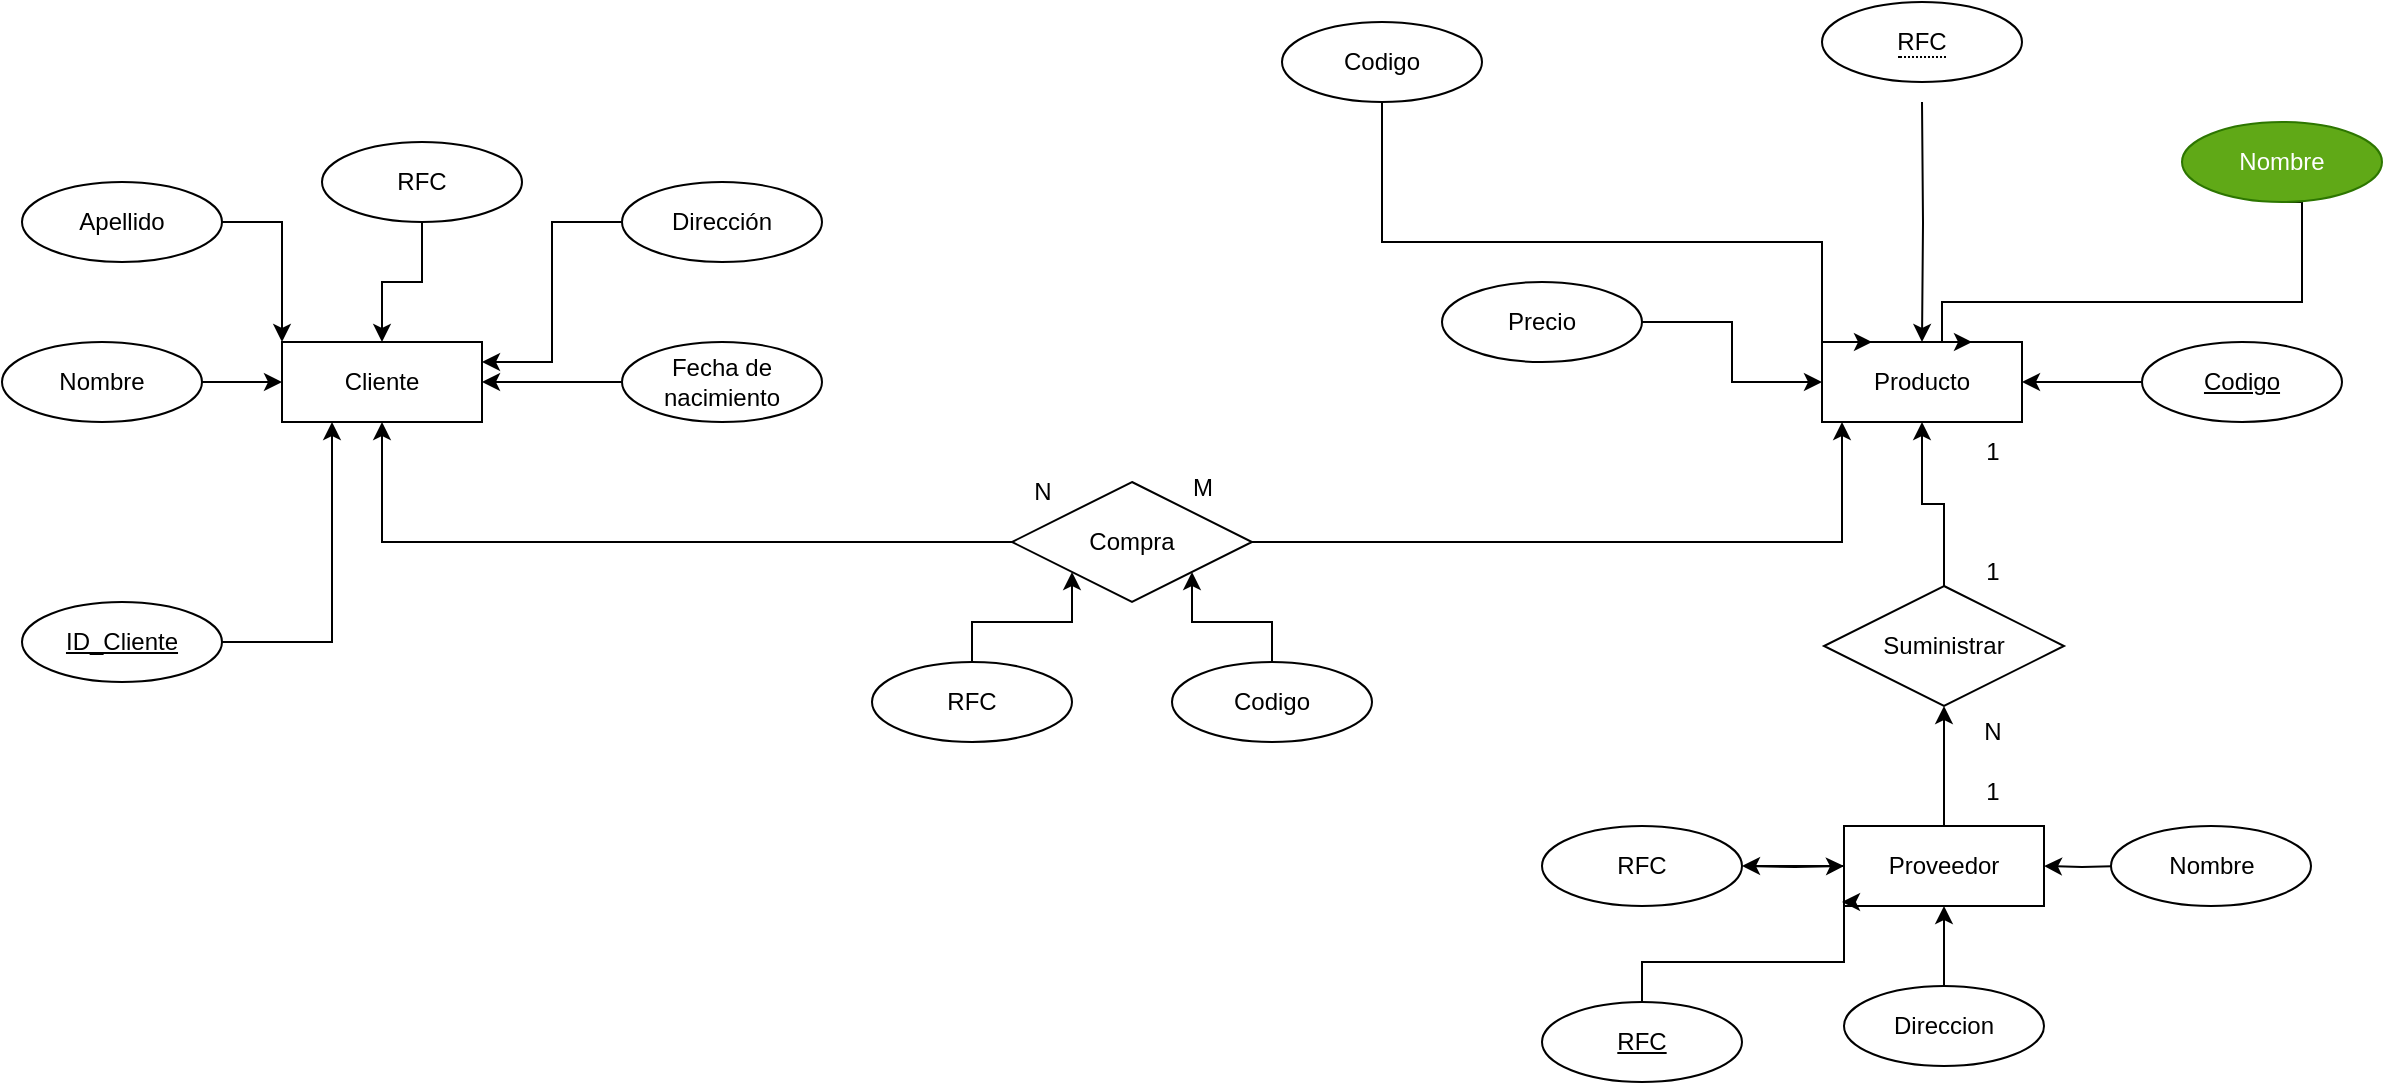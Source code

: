 <mxfile version="21.5.0" type="github">
  <diagram name="Página-1" id="Jb7rZQ_1Abz7vcBHVpmp">
    <mxGraphModel dx="1434" dy="796" grid="1" gridSize="10" guides="1" tooltips="1" connect="1" arrows="1" fold="1" page="1" pageScale="1" pageWidth="1169" pageHeight="827" math="0" shadow="0">
      <root>
        <mxCell id="0" />
        <mxCell id="1" parent="0" />
        <mxCell id="N8NcKm6QlVNDHyYzkHDN-1" value="Cliente" style="whiteSpace=wrap;html=1;align=center;" parent="1" vertex="1">
          <mxGeometry x="160" y="380" width="100" height="40" as="geometry" />
        </mxCell>
        <mxCell id="N8NcKm6QlVNDHyYzkHDN-5" value="" style="edgeStyle=orthogonalEdgeStyle;rounded=0;orthogonalLoop=1;jettySize=auto;html=1;" parent="1" source="N8NcKm6QlVNDHyYzkHDN-2" target="N8NcKm6QlVNDHyYzkHDN-1" edge="1">
          <mxGeometry relative="1" as="geometry" />
        </mxCell>
        <mxCell id="N8NcKm6QlVNDHyYzkHDN-2" value="RFC" style="ellipse;whiteSpace=wrap;html=1;align=center;" parent="1" vertex="1">
          <mxGeometry x="180" y="280" width="100" height="40" as="geometry" />
        </mxCell>
        <mxCell id="N8NcKm6QlVNDHyYzkHDN-4" value="" style="edgeStyle=orthogonalEdgeStyle;rounded=0;orthogonalLoop=1;jettySize=auto;html=1;" parent="1" source="N8NcKm6QlVNDHyYzkHDN-3" target="N8NcKm6QlVNDHyYzkHDN-1" edge="1">
          <mxGeometry relative="1" as="geometry" />
        </mxCell>
        <mxCell id="N8NcKm6QlVNDHyYzkHDN-3" value="Nombre" style="ellipse;whiteSpace=wrap;html=1;align=center;" parent="1" vertex="1">
          <mxGeometry x="20" y="380" width="100" height="40" as="geometry" />
        </mxCell>
        <mxCell id="N8NcKm6QlVNDHyYzkHDN-7" style="edgeStyle=orthogonalEdgeStyle;rounded=0;orthogonalLoop=1;jettySize=auto;html=1;entryX=0;entryY=0;entryDx=0;entryDy=0;" parent="1" source="N8NcKm6QlVNDHyYzkHDN-6" target="N8NcKm6QlVNDHyYzkHDN-1" edge="1">
          <mxGeometry relative="1" as="geometry" />
        </mxCell>
        <mxCell id="N8NcKm6QlVNDHyYzkHDN-6" value="Apellido" style="ellipse;whiteSpace=wrap;html=1;align=center;" parent="1" vertex="1">
          <mxGeometry x="30" y="300" width="100" height="40" as="geometry" />
        </mxCell>
        <mxCell id="N8NcKm6QlVNDHyYzkHDN-11" style="edgeStyle=orthogonalEdgeStyle;rounded=0;orthogonalLoop=1;jettySize=auto;html=1;entryX=1;entryY=0.25;entryDx=0;entryDy=0;" parent="1" source="N8NcKm6QlVNDHyYzkHDN-8" target="N8NcKm6QlVNDHyYzkHDN-1" edge="1">
          <mxGeometry relative="1" as="geometry" />
        </mxCell>
        <mxCell id="N8NcKm6QlVNDHyYzkHDN-8" value="Dirección" style="ellipse;whiteSpace=wrap;html=1;align=center;" parent="1" vertex="1">
          <mxGeometry x="330" y="300" width="100" height="40" as="geometry" />
        </mxCell>
        <mxCell id="N8NcKm6QlVNDHyYzkHDN-10" value="" style="edgeStyle=orthogonalEdgeStyle;rounded=0;orthogonalLoop=1;jettySize=auto;html=1;" parent="1" source="N8NcKm6QlVNDHyYzkHDN-9" target="N8NcKm6QlVNDHyYzkHDN-1" edge="1">
          <mxGeometry relative="1" as="geometry" />
        </mxCell>
        <mxCell id="N8NcKm6QlVNDHyYzkHDN-9" value="Fecha de nacimiento" style="ellipse;whiteSpace=wrap;html=1;align=center;" parent="1" vertex="1">
          <mxGeometry x="330" y="380" width="100" height="40" as="geometry" />
        </mxCell>
        <mxCell id="N8NcKm6QlVNDHyYzkHDN-14" style="edgeStyle=orthogonalEdgeStyle;rounded=0;orthogonalLoop=1;jettySize=auto;html=1;exitX=0;exitY=0.5;exitDx=0;exitDy=0;" parent="1" source="N8NcKm6QlVNDHyYzkHDN-13" target="N8NcKm6QlVNDHyYzkHDN-1" edge="1">
          <mxGeometry relative="1" as="geometry" />
        </mxCell>
        <mxCell id="N8NcKm6QlVNDHyYzkHDN-16" style="edgeStyle=orthogonalEdgeStyle;rounded=0;orthogonalLoop=1;jettySize=auto;html=1;exitX=1;exitY=0.5;exitDx=0;exitDy=0;" parent="1" source="N8NcKm6QlVNDHyYzkHDN-13" target="N8NcKm6QlVNDHyYzkHDN-15" edge="1">
          <mxGeometry relative="1" as="geometry">
            <Array as="points">
              <mxPoint x="940" y="480" />
            </Array>
          </mxGeometry>
        </mxCell>
        <mxCell id="N8NcKm6QlVNDHyYzkHDN-13" value="Compra" style="shape=rhombus;perimeter=rhombusPerimeter;whiteSpace=wrap;html=1;align=center;" parent="1" vertex="1">
          <mxGeometry x="525" y="450" width="120" height="60" as="geometry" />
        </mxCell>
        <mxCell id="N8NcKm6QlVNDHyYzkHDN-15" value="Producto" style="whiteSpace=wrap;html=1;align=center;" parent="1" vertex="1">
          <mxGeometry x="930" y="380" width="100" height="40" as="geometry" />
        </mxCell>
        <mxCell id="sgXSwxY88pisxnHOp_eA-7" value="" style="edgeStyle=orthogonalEdgeStyle;rounded=0;orthogonalLoop=1;jettySize=auto;html=1;" edge="1" parent="1" source="N8NcKm6QlVNDHyYzkHDN-17" target="N8NcKm6QlVNDHyYzkHDN-15">
          <mxGeometry relative="1" as="geometry" />
        </mxCell>
        <mxCell id="N8NcKm6QlVNDHyYzkHDN-17" value="Suministrar" style="shape=rhombus;perimeter=rhombusPerimeter;whiteSpace=wrap;html=1;align=center;" parent="1" vertex="1">
          <mxGeometry x="931" y="502" width="120" height="60" as="geometry" />
        </mxCell>
        <mxCell id="N8NcKm6QlVNDHyYzkHDN-20" value="" style="edgeStyle=orthogonalEdgeStyle;rounded=0;orthogonalLoop=1;jettySize=auto;html=1;" parent="1" source="N8NcKm6QlVNDHyYzkHDN-19" target="N8NcKm6QlVNDHyYzkHDN-17" edge="1">
          <mxGeometry relative="1" as="geometry" />
        </mxCell>
        <mxCell id="sgXSwxY88pisxnHOp_eA-13" value="" style="edgeStyle=orthogonalEdgeStyle;rounded=0;orthogonalLoop=1;jettySize=auto;html=1;" edge="1" parent="1" source="N8NcKm6QlVNDHyYzkHDN-19" target="N8NcKm6QlVNDHyYzkHDN-22">
          <mxGeometry relative="1" as="geometry" />
        </mxCell>
        <mxCell id="N8NcKm6QlVNDHyYzkHDN-19" value="Proveedor" style="whiteSpace=wrap;html=1;align=center;" parent="1" vertex="1">
          <mxGeometry x="941" y="622" width="100" height="40" as="geometry" />
        </mxCell>
        <mxCell id="N8NcKm6QlVNDHyYzkHDN-27" value="" style="edgeStyle=orthogonalEdgeStyle;rounded=0;orthogonalLoop=1;jettySize=auto;html=1;" parent="1" target="N8NcKm6QlVNDHyYzkHDN-19" edge="1">
          <mxGeometry relative="1" as="geometry">
            <mxPoint x="891" y="642" as="sourcePoint" />
          </mxGeometry>
        </mxCell>
        <mxCell id="N8NcKm6QlVNDHyYzkHDN-22" value="RFC" style="ellipse;whiteSpace=wrap;html=1;align=center;" parent="1" vertex="1">
          <mxGeometry x="790" y="622" width="100" height="40" as="geometry" />
        </mxCell>
        <mxCell id="N8NcKm6QlVNDHyYzkHDN-26" value="" style="edgeStyle=orthogonalEdgeStyle;rounded=0;orthogonalLoop=1;jettySize=auto;html=1;" parent="1" source="N8NcKm6QlVNDHyYzkHDN-23" target="N8NcKm6QlVNDHyYzkHDN-19" edge="1">
          <mxGeometry relative="1" as="geometry" />
        </mxCell>
        <mxCell id="N8NcKm6QlVNDHyYzkHDN-23" value="Direccion" style="ellipse;whiteSpace=wrap;html=1;align=center;" parent="1" vertex="1">
          <mxGeometry x="941" y="702" width="100" height="40" as="geometry" />
        </mxCell>
        <mxCell id="N8NcKm6QlVNDHyYzkHDN-25" value="" style="edgeStyle=orthogonalEdgeStyle;rounded=0;orthogonalLoop=1;jettySize=auto;html=1;" parent="1" target="N8NcKm6QlVNDHyYzkHDN-19" edge="1">
          <mxGeometry relative="1" as="geometry">
            <mxPoint x="1080" y="642" as="sourcePoint" />
          </mxGeometry>
        </mxCell>
        <mxCell id="N8NcKm6QlVNDHyYzkHDN-24" value="Nombre" style="ellipse;whiteSpace=wrap;html=1;align=center;" parent="1" vertex="1">
          <mxGeometry x="1074.5" y="622" width="100" height="40" as="geometry" />
        </mxCell>
        <mxCell id="N8NcKm6QlVNDHyYzkHDN-42" value="" style="edgeStyle=orthogonalEdgeStyle;rounded=0;orthogonalLoop=1;jettySize=auto;html=1;exitX=0.5;exitY=1;exitDx=0;exitDy=0;" parent="1" target="N8NcKm6QlVNDHyYzkHDN-15" edge="1">
          <mxGeometry relative="1" as="geometry">
            <mxPoint x="980" y="260" as="sourcePoint" />
          </mxGeometry>
        </mxCell>
        <mxCell id="N8NcKm6QlVNDHyYzkHDN-49" value="" style="edgeStyle=orthogonalEdgeStyle;rounded=0;orthogonalLoop=1;jettySize=auto;html=1;" parent="1" source="N8NcKm6QlVNDHyYzkHDN-48" target="N8NcKm6QlVNDHyYzkHDN-15" edge="1">
          <mxGeometry relative="1" as="geometry" />
        </mxCell>
        <mxCell id="N8NcKm6QlVNDHyYzkHDN-48" value="Precio" style="ellipse;whiteSpace=wrap;html=1;align=center;" parent="1" vertex="1">
          <mxGeometry x="740" y="350" width="100" height="40" as="geometry" />
        </mxCell>
        <mxCell id="N8NcKm6QlVNDHyYzkHDN-52" value="" style="edgeStyle=orthogonalEdgeStyle;rounded=0;orthogonalLoop=1;jettySize=auto;html=1;entryX=0.75;entryY=0;entryDx=0;entryDy=0;exitX=0.5;exitY=1;exitDx=0;exitDy=0;" parent="1" source="N8NcKm6QlVNDHyYzkHDN-50" target="N8NcKm6QlVNDHyYzkHDN-15" edge="1">
          <mxGeometry relative="1" as="geometry">
            <mxPoint x="1096.699" y="360" as="sourcePoint" />
            <mxPoint x="990" y="320" as="targetPoint" />
            <Array as="points">
              <mxPoint x="1170" y="310" />
              <mxPoint x="1170" y="360" />
              <mxPoint x="990" y="360" />
              <mxPoint x="990" y="380" />
            </Array>
          </mxGeometry>
        </mxCell>
        <mxCell id="N8NcKm6QlVNDHyYzkHDN-50" value="Nombre" style="ellipse;whiteSpace=wrap;html=1;align=center;fillColor=#60a917;fontColor=#ffffff;strokeColor=#2D7600;" parent="1" vertex="1">
          <mxGeometry x="1110" y="270" width="100" height="40" as="geometry" />
        </mxCell>
        <mxCell id="N8NcKm6QlVNDHyYzkHDN-54" style="edgeStyle=orthogonalEdgeStyle;rounded=0;orthogonalLoop=1;jettySize=auto;html=1;entryX=0.25;entryY=0;entryDx=0;entryDy=0;" parent="1" source="N8NcKm6QlVNDHyYzkHDN-53" target="N8NcKm6QlVNDHyYzkHDN-15" edge="1">
          <mxGeometry relative="1" as="geometry">
            <mxPoint x="940" y="360" as="targetPoint" />
            <Array as="points">
              <mxPoint x="710" y="330" />
              <mxPoint x="930" y="330" />
              <mxPoint x="930" y="380" />
            </Array>
          </mxGeometry>
        </mxCell>
        <mxCell id="N8NcKm6QlVNDHyYzkHDN-53" value="Codigo" style="ellipse;whiteSpace=wrap;html=1;align=center;" parent="1" vertex="1">
          <mxGeometry x="660" y="220" width="100" height="40" as="geometry" />
        </mxCell>
        <mxCell id="sgXSwxY88pisxnHOp_eA-1" value="N" style="text;html=1;align=center;verticalAlign=middle;resizable=0;points=[];autosize=1;strokeColor=none;fillColor=none;" vertex="1" parent="1">
          <mxGeometry x="525" y="440" width="30" height="30" as="geometry" />
        </mxCell>
        <mxCell id="sgXSwxY88pisxnHOp_eA-2" value="M" style="text;html=1;align=center;verticalAlign=middle;resizable=0;points=[];autosize=1;strokeColor=none;fillColor=none;" vertex="1" parent="1">
          <mxGeometry x="605" y="438" width="30" height="30" as="geometry" />
        </mxCell>
        <mxCell id="sgXSwxY88pisxnHOp_eA-4" style="edgeStyle=orthogonalEdgeStyle;rounded=0;orthogonalLoop=1;jettySize=auto;html=1;entryX=0.25;entryY=1;entryDx=0;entryDy=0;" edge="1" parent="1" source="sgXSwxY88pisxnHOp_eA-3" target="N8NcKm6QlVNDHyYzkHDN-1">
          <mxGeometry relative="1" as="geometry" />
        </mxCell>
        <mxCell id="sgXSwxY88pisxnHOp_eA-3" value="ID_Cliente" style="ellipse;whiteSpace=wrap;html=1;align=center;fontStyle=4;" vertex="1" parent="1">
          <mxGeometry x="30" y="510" width="100" height="40" as="geometry" />
        </mxCell>
        <mxCell id="sgXSwxY88pisxnHOp_eA-5" value="N" style="text;html=1;align=center;verticalAlign=middle;resizable=0;points=[];autosize=1;strokeColor=none;fillColor=none;" vertex="1" parent="1">
          <mxGeometry x="1000" y="560" width="30" height="30" as="geometry" />
        </mxCell>
        <mxCell id="sgXSwxY88pisxnHOp_eA-6" value="1" style="text;html=1;align=center;verticalAlign=middle;resizable=0;points=[];autosize=1;strokeColor=none;fillColor=none;" vertex="1" parent="1">
          <mxGeometry x="1000" y="480" width="30" height="30" as="geometry" />
        </mxCell>
        <mxCell id="sgXSwxY88pisxnHOp_eA-8" value="1" style="text;html=1;align=center;verticalAlign=middle;resizable=0;points=[];autosize=1;strokeColor=none;fillColor=none;" vertex="1" parent="1">
          <mxGeometry x="1000" y="420" width="30" height="30" as="geometry" />
        </mxCell>
        <mxCell id="sgXSwxY88pisxnHOp_eA-9" value="1" style="text;html=1;align=center;verticalAlign=middle;resizable=0;points=[];autosize=1;strokeColor=none;fillColor=none;" vertex="1" parent="1">
          <mxGeometry x="1000" y="590" width="30" height="30" as="geometry" />
        </mxCell>
        <mxCell id="sgXSwxY88pisxnHOp_eA-12" style="edgeStyle=orthogonalEdgeStyle;rounded=0;orthogonalLoop=1;jettySize=auto;html=1;entryX=1;entryY=0.5;entryDx=0;entryDy=0;" edge="1" parent="1" source="sgXSwxY88pisxnHOp_eA-10" target="N8NcKm6QlVNDHyYzkHDN-15">
          <mxGeometry relative="1" as="geometry" />
        </mxCell>
        <mxCell id="sgXSwxY88pisxnHOp_eA-10" value="Codigo" style="ellipse;whiteSpace=wrap;html=1;align=center;fontStyle=4;" vertex="1" parent="1">
          <mxGeometry x="1090" y="380" width="100" height="40" as="geometry" />
        </mxCell>
        <mxCell id="sgXSwxY88pisxnHOp_eA-15" style="edgeStyle=orthogonalEdgeStyle;rounded=0;orthogonalLoop=1;jettySize=auto;html=1;" edge="1" parent="1" source="sgXSwxY88pisxnHOp_eA-14">
          <mxGeometry relative="1" as="geometry">
            <mxPoint x="940" y="660" as="targetPoint" />
            <Array as="points">
              <mxPoint x="840" y="690" />
              <mxPoint x="941" y="690" />
            </Array>
          </mxGeometry>
        </mxCell>
        <mxCell id="sgXSwxY88pisxnHOp_eA-14" value="RFC" style="ellipse;whiteSpace=wrap;html=1;align=center;fontStyle=4;" vertex="1" parent="1">
          <mxGeometry x="790" y="710" width="100" height="40" as="geometry" />
        </mxCell>
        <mxCell id="sgXSwxY88pisxnHOp_eA-23" style="edgeStyle=orthogonalEdgeStyle;rounded=0;orthogonalLoop=1;jettySize=auto;html=1;entryX=0;entryY=1;entryDx=0;entryDy=0;" edge="1" parent="1" source="sgXSwxY88pisxnHOp_eA-16" target="N8NcKm6QlVNDHyYzkHDN-13">
          <mxGeometry relative="1" as="geometry" />
        </mxCell>
        <mxCell id="sgXSwxY88pisxnHOp_eA-16" value="RFC" style="ellipse;whiteSpace=wrap;html=1;align=center;" vertex="1" parent="1">
          <mxGeometry x="455" y="540" width="100" height="40" as="geometry" />
        </mxCell>
        <mxCell id="sgXSwxY88pisxnHOp_eA-24" style="edgeStyle=orthogonalEdgeStyle;rounded=0;orthogonalLoop=1;jettySize=auto;html=1;entryX=1;entryY=1;entryDx=0;entryDy=0;" edge="1" parent="1" source="sgXSwxY88pisxnHOp_eA-22" target="N8NcKm6QlVNDHyYzkHDN-13">
          <mxGeometry relative="1" as="geometry" />
        </mxCell>
        <mxCell id="sgXSwxY88pisxnHOp_eA-22" value="Codigo" style="ellipse;whiteSpace=wrap;html=1;align=center;" vertex="1" parent="1">
          <mxGeometry x="605" y="540" width="100" height="40" as="geometry" />
        </mxCell>
        <mxCell id="sgXSwxY88pisxnHOp_eA-25" value="&lt;span style=&quot;border-bottom: 1px dotted&quot;&gt;RFC&lt;/span&gt;" style="ellipse;whiteSpace=wrap;html=1;align=center;" vertex="1" parent="1">
          <mxGeometry x="930" y="210" width="100" height="40" as="geometry" />
        </mxCell>
      </root>
    </mxGraphModel>
  </diagram>
</mxfile>
